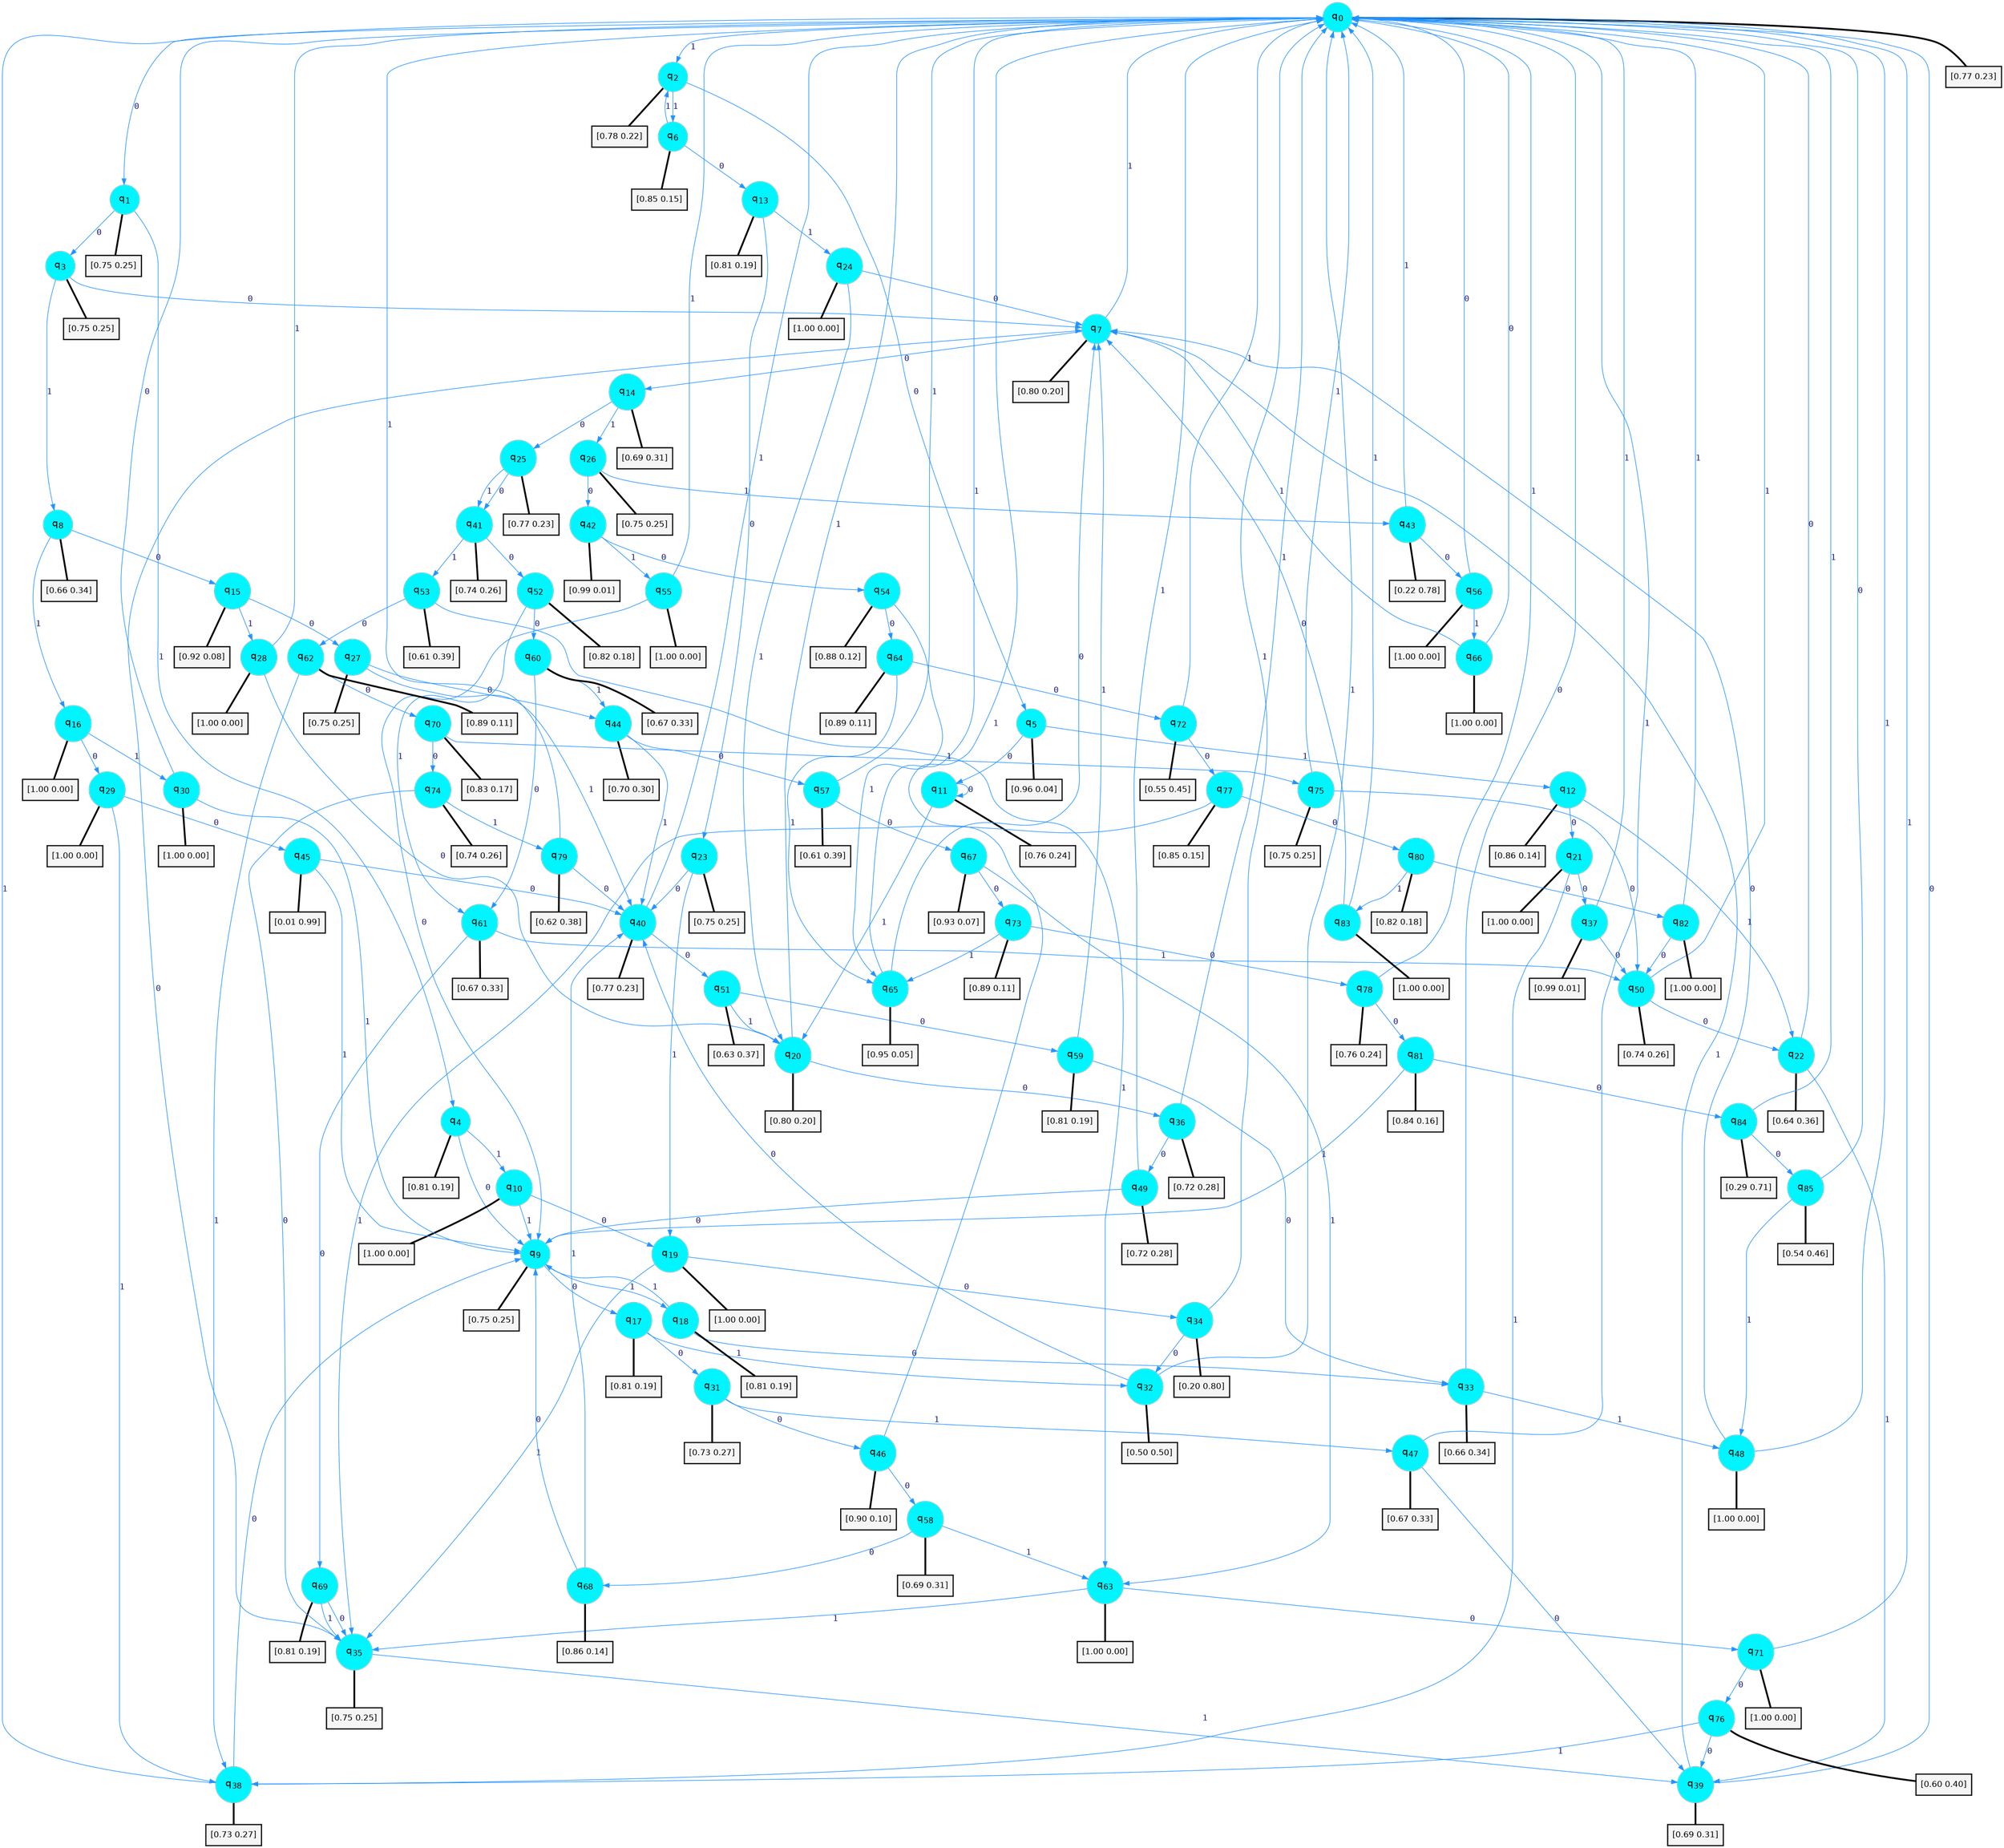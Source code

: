 digraph G {
graph [
bgcolor=transparent, dpi=300, rankdir=TD, size="40,25"];
node [
color=gray, fillcolor=turquoise1, fontcolor=black, fontname=Helvetica, fontsize=16, fontweight=bold, shape=circle, style=filled];
edge [
arrowsize=1, color=dodgerblue1, fontcolor=midnightblue, fontname=courier, fontweight=bold, penwidth=1, style=solid, weight=20];
0[label=<q<SUB>0</SUB>>];
1[label=<q<SUB>1</SUB>>];
2[label=<q<SUB>2</SUB>>];
3[label=<q<SUB>3</SUB>>];
4[label=<q<SUB>4</SUB>>];
5[label=<q<SUB>5</SUB>>];
6[label=<q<SUB>6</SUB>>];
7[label=<q<SUB>7</SUB>>];
8[label=<q<SUB>8</SUB>>];
9[label=<q<SUB>9</SUB>>];
10[label=<q<SUB>10</SUB>>];
11[label=<q<SUB>11</SUB>>];
12[label=<q<SUB>12</SUB>>];
13[label=<q<SUB>13</SUB>>];
14[label=<q<SUB>14</SUB>>];
15[label=<q<SUB>15</SUB>>];
16[label=<q<SUB>16</SUB>>];
17[label=<q<SUB>17</SUB>>];
18[label=<q<SUB>18</SUB>>];
19[label=<q<SUB>19</SUB>>];
20[label=<q<SUB>20</SUB>>];
21[label=<q<SUB>21</SUB>>];
22[label=<q<SUB>22</SUB>>];
23[label=<q<SUB>23</SUB>>];
24[label=<q<SUB>24</SUB>>];
25[label=<q<SUB>25</SUB>>];
26[label=<q<SUB>26</SUB>>];
27[label=<q<SUB>27</SUB>>];
28[label=<q<SUB>28</SUB>>];
29[label=<q<SUB>29</SUB>>];
30[label=<q<SUB>30</SUB>>];
31[label=<q<SUB>31</SUB>>];
32[label=<q<SUB>32</SUB>>];
33[label=<q<SUB>33</SUB>>];
34[label=<q<SUB>34</SUB>>];
35[label=<q<SUB>35</SUB>>];
36[label=<q<SUB>36</SUB>>];
37[label=<q<SUB>37</SUB>>];
38[label=<q<SUB>38</SUB>>];
39[label=<q<SUB>39</SUB>>];
40[label=<q<SUB>40</SUB>>];
41[label=<q<SUB>41</SUB>>];
42[label=<q<SUB>42</SUB>>];
43[label=<q<SUB>43</SUB>>];
44[label=<q<SUB>44</SUB>>];
45[label=<q<SUB>45</SUB>>];
46[label=<q<SUB>46</SUB>>];
47[label=<q<SUB>47</SUB>>];
48[label=<q<SUB>48</SUB>>];
49[label=<q<SUB>49</SUB>>];
50[label=<q<SUB>50</SUB>>];
51[label=<q<SUB>51</SUB>>];
52[label=<q<SUB>52</SUB>>];
53[label=<q<SUB>53</SUB>>];
54[label=<q<SUB>54</SUB>>];
55[label=<q<SUB>55</SUB>>];
56[label=<q<SUB>56</SUB>>];
57[label=<q<SUB>57</SUB>>];
58[label=<q<SUB>58</SUB>>];
59[label=<q<SUB>59</SUB>>];
60[label=<q<SUB>60</SUB>>];
61[label=<q<SUB>61</SUB>>];
62[label=<q<SUB>62</SUB>>];
63[label=<q<SUB>63</SUB>>];
64[label=<q<SUB>64</SUB>>];
65[label=<q<SUB>65</SUB>>];
66[label=<q<SUB>66</SUB>>];
67[label=<q<SUB>67</SUB>>];
68[label=<q<SUB>68</SUB>>];
69[label=<q<SUB>69</SUB>>];
70[label=<q<SUB>70</SUB>>];
71[label=<q<SUB>71</SUB>>];
72[label=<q<SUB>72</SUB>>];
73[label=<q<SUB>73</SUB>>];
74[label=<q<SUB>74</SUB>>];
75[label=<q<SUB>75</SUB>>];
76[label=<q<SUB>76</SUB>>];
77[label=<q<SUB>77</SUB>>];
78[label=<q<SUB>78</SUB>>];
79[label=<q<SUB>79</SUB>>];
80[label=<q<SUB>80</SUB>>];
81[label=<q<SUB>81</SUB>>];
82[label=<q<SUB>82</SUB>>];
83[label=<q<SUB>83</SUB>>];
84[label=<q<SUB>84</SUB>>];
85[label=<q<SUB>85</SUB>>];
86[label="[0.77 0.23]", shape=box,fontcolor=black, fontname=Helvetica, fontsize=14, penwidth=2, fillcolor=whitesmoke,color=black];
87[label="[0.75 0.25]", shape=box,fontcolor=black, fontname=Helvetica, fontsize=14, penwidth=2, fillcolor=whitesmoke,color=black];
88[label="[0.78 0.22]", shape=box,fontcolor=black, fontname=Helvetica, fontsize=14, penwidth=2, fillcolor=whitesmoke,color=black];
89[label="[0.75 0.25]", shape=box,fontcolor=black, fontname=Helvetica, fontsize=14, penwidth=2, fillcolor=whitesmoke,color=black];
90[label="[0.81 0.19]", shape=box,fontcolor=black, fontname=Helvetica, fontsize=14, penwidth=2, fillcolor=whitesmoke,color=black];
91[label="[0.96 0.04]", shape=box,fontcolor=black, fontname=Helvetica, fontsize=14, penwidth=2, fillcolor=whitesmoke,color=black];
92[label="[0.85 0.15]", shape=box,fontcolor=black, fontname=Helvetica, fontsize=14, penwidth=2, fillcolor=whitesmoke,color=black];
93[label="[0.80 0.20]", shape=box,fontcolor=black, fontname=Helvetica, fontsize=14, penwidth=2, fillcolor=whitesmoke,color=black];
94[label="[0.66 0.34]", shape=box,fontcolor=black, fontname=Helvetica, fontsize=14, penwidth=2, fillcolor=whitesmoke,color=black];
95[label="[0.75 0.25]", shape=box,fontcolor=black, fontname=Helvetica, fontsize=14, penwidth=2, fillcolor=whitesmoke,color=black];
96[label="[1.00 0.00]", shape=box,fontcolor=black, fontname=Helvetica, fontsize=14, penwidth=2, fillcolor=whitesmoke,color=black];
97[label="[0.76 0.24]", shape=box,fontcolor=black, fontname=Helvetica, fontsize=14, penwidth=2, fillcolor=whitesmoke,color=black];
98[label="[0.86 0.14]", shape=box,fontcolor=black, fontname=Helvetica, fontsize=14, penwidth=2, fillcolor=whitesmoke,color=black];
99[label="[0.81 0.19]", shape=box,fontcolor=black, fontname=Helvetica, fontsize=14, penwidth=2, fillcolor=whitesmoke,color=black];
100[label="[0.69 0.31]", shape=box,fontcolor=black, fontname=Helvetica, fontsize=14, penwidth=2, fillcolor=whitesmoke,color=black];
101[label="[0.92 0.08]", shape=box,fontcolor=black, fontname=Helvetica, fontsize=14, penwidth=2, fillcolor=whitesmoke,color=black];
102[label="[1.00 0.00]", shape=box,fontcolor=black, fontname=Helvetica, fontsize=14, penwidth=2, fillcolor=whitesmoke,color=black];
103[label="[0.81 0.19]", shape=box,fontcolor=black, fontname=Helvetica, fontsize=14, penwidth=2, fillcolor=whitesmoke,color=black];
104[label="[0.81 0.19]", shape=box,fontcolor=black, fontname=Helvetica, fontsize=14, penwidth=2, fillcolor=whitesmoke,color=black];
105[label="[1.00 0.00]", shape=box,fontcolor=black, fontname=Helvetica, fontsize=14, penwidth=2, fillcolor=whitesmoke,color=black];
106[label="[0.80 0.20]", shape=box,fontcolor=black, fontname=Helvetica, fontsize=14, penwidth=2, fillcolor=whitesmoke,color=black];
107[label="[1.00 0.00]", shape=box,fontcolor=black, fontname=Helvetica, fontsize=14, penwidth=2, fillcolor=whitesmoke,color=black];
108[label="[0.64 0.36]", shape=box,fontcolor=black, fontname=Helvetica, fontsize=14, penwidth=2, fillcolor=whitesmoke,color=black];
109[label="[0.75 0.25]", shape=box,fontcolor=black, fontname=Helvetica, fontsize=14, penwidth=2, fillcolor=whitesmoke,color=black];
110[label="[1.00 0.00]", shape=box,fontcolor=black, fontname=Helvetica, fontsize=14, penwidth=2, fillcolor=whitesmoke,color=black];
111[label="[0.77 0.23]", shape=box,fontcolor=black, fontname=Helvetica, fontsize=14, penwidth=2, fillcolor=whitesmoke,color=black];
112[label="[0.75 0.25]", shape=box,fontcolor=black, fontname=Helvetica, fontsize=14, penwidth=2, fillcolor=whitesmoke,color=black];
113[label="[0.75 0.25]", shape=box,fontcolor=black, fontname=Helvetica, fontsize=14, penwidth=2, fillcolor=whitesmoke,color=black];
114[label="[1.00 0.00]", shape=box,fontcolor=black, fontname=Helvetica, fontsize=14, penwidth=2, fillcolor=whitesmoke,color=black];
115[label="[1.00 0.00]", shape=box,fontcolor=black, fontname=Helvetica, fontsize=14, penwidth=2, fillcolor=whitesmoke,color=black];
116[label="[1.00 0.00]", shape=box,fontcolor=black, fontname=Helvetica, fontsize=14, penwidth=2, fillcolor=whitesmoke,color=black];
117[label="[0.73 0.27]", shape=box,fontcolor=black, fontname=Helvetica, fontsize=14, penwidth=2, fillcolor=whitesmoke,color=black];
118[label="[0.50 0.50]", shape=box,fontcolor=black, fontname=Helvetica, fontsize=14, penwidth=2, fillcolor=whitesmoke,color=black];
119[label="[0.66 0.34]", shape=box,fontcolor=black, fontname=Helvetica, fontsize=14, penwidth=2, fillcolor=whitesmoke,color=black];
120[label="[0.20 0.80]", shape=box,fontcolor=black, fontname=Helvetica, fontsize=14, penwidth=2, fillcolor=whitesmoke,color=black];
121[label="[0.75 0.25]", shape=box,fontcolor=black, fontname=Helvetica, fontsize=14, penwidth=2, fillcolor=whitesmoke,color=black];
122[label="[0.72 0.28]", shape=box,fontcolor=black, fontname=Helvetica, fontsize=14, penwidth=2, fillcolor=whitesmoke,color=black];
123[label="[0.99 0.01]", shape=box,fontcolor=black, fontname=Helvetica, fontsize=14, penwidth=2, fillcolor=whitesmoke,color=black];
124[label="[0.73 0.27]", shape=box,fontcolor=black, fontname=Helvetica, fontsize=14, penwidth=2, fillcolor=whitesmoke,color=black];
125[label="[0.69 0.31]", shape=box,fontcolor=black, fontname=Helvetica, fontsize=14, penwidth=2, fillcolor=whitesmoke,color=black];
126[label="[0.77 0.23]", shape=box,fontcolor=black, fontname=Helvetica, fontsize=14, penwidth=2, fillcolor=whitesmoke,color=black];
127[label="[0.74 0.26]", shape=box,fontcolor=black, fontname=Helvetica, fontsize=14, penwidth=2, fillcolor=whitesmoke,color=black];
128[label="[0.99 0.01]", shape=box,fontcolor=black, fontname=Helvetica, fontsize=14, penwidth=2, fillcolor=whitesmoke,color=black];
129[label="[0.22 0.78]", shape=box,fontcolor=black, fontname=Helvetica, fontsize=14, penwidth=2, fillcolor=whitesmoke,color=black];
130[label="[0.70 0.30]", shape=box,fontcolor=black, fontname=Helvetica, fontsize=14, penwidth=2, fillcolor=whitesmoke,color=black];
131[label="[0.01 0.99]", shape=box,fontcolor=black, fontname=Helvetica, fontsize=14, penwidth=2, fillcolor=whitesmoke,color=black];
132[label="[0.90 0.10]", shape=box,fontcolor=black, fontname=Helvetica, fontsize=14, penwidth=2, fillcolor=whitesmoke,color=black];
133[label="[0.67 0.33]", shape=box,fontcolor=black, fontname=Helvetica, fontsize=14, penwidth=2, fillcolor=whitesmoke,color=black];
134[label="[1.00 0.00]", shape=box,fontcolor=black, fontname=Helvetica, fontsize=14, penwidth=2, fillcolor=whitesmoke,color=black];
135[label="[0.72 0.28]", shape=box,fontcolor=black, fontname=Helvetica, fontsize=14, penwidth=2, fillcolor=whitesmoke,color=black];
136[label="[0.74 0.26]", shape=box,fontcolor=black, fontname=Helvetica, fontsize=14, penwidth=2, fillcolor=whitesmoke,color=black];
137[label="[0.63 0.37]", shape=box,fontcolor=black, fontname=Helvetica, fontsize=14, penwidth=2, fillcolor=whitesmoke,color=black];
138[label="[0.82 0.18]", shape=box,fontcolor=black, fontname=Helvetica, fontsize=14, penwidth=2, fillcolor=whitesmoke,color=black];
139[label="[0.61 0.39]", shape=box,fontcolor=black, fontname=Helvetica, fontsize=14, penwidth=2, fillcolor=whitesmoke,color=black];
140[label="[0.88 0.12]", shape=box,fontcolor=black, fontname=Helvetica, fontsize=14, penwidth=2, fillcolor=whitesmoke,color=black];
141[label="[1.00 0.00]", shape=box,fontcolor=black, fontname=Helvetica, fontsize=14, penwidth=2, fillcolor=whitesmoke,color=black];
142[label="[1.00 0.00]", shape=box,fontcolor=black, fontname=Helvetica, fontsize=14, penwidth=2, fillcolor=whitesmoke,color=black];
143[label="[0.61 0.39]", shape=box,fontcolor=black, fontname=Helvetica, fontsize=14, penwidth=2, fillcolor=whitesmoke,color=black];
144[label="[0.69 0.31]", shape=box,fontcolor=black, fontname=Helvetica, fontsize=14, penwidth=2, fillcolor=whitesmoke,color=black];
145[label="[0.81 0.19]", shape=box,fontcolor=black, fontname=Helvetica, fontsize=14, penwidth=2, fillcolor=whitesmoke,color=black];
146[label="[0.67 0.33]", shape=box,fontcolor=black, fontname=Helvetica, fontsize=14, penwidth=2, fillcolor=whitesmoke,color=black];
147[label="[0.67 0.33]", shape=box,fontcolor=black, fontname=Helvetica, fontsize=14, penwidth=2, fillcolor=whitesmoke,color=black];
148[label="[0.89 0.11]", shape=box,fontcolor=black, fontname=Helvetica, fontsize=14, penwidth=2, fillcolor=whitesmoke,color=black];
149[label="[1.00 0.00]", shape=box,fontcolor=black, fontname=Helvetica, fontsize=14, penwidth=2, fillcolor=whitesmoke,color=black];
150[label="[0.89 0.11]", shape=box,fontcolor=black, fontname=Helvetica, fontsize=14, penwidth=2, fillcolor=whitesmoke,color=black];
151[label="[0.95 0.05]", shape=box,fontcolor=black, fontname=Helvetica, fontsize=14, penwidth=2, fillcolor=whitesmoke,color=black];
152[label="[1.00 0.00]", shape=box,fontcolor=black, fontname=Helvetica, fontsize=14, penwidth=2, fillcolor=whitesmoke,color=black];
153[label="[0.93 0.07]", shape=box,fontcolor=black, fontname=Helvetica, fontsize=14, penwidth=2, fillcolor=whitesmoke,color=black];
154[label="[0.86 0.14]", shape=box,fontcolor=black, fontname=Helvetica, fontsize=14, penwidth=2, fillcolor=whitesmoke,color=black];
155[label="[0.81 0.19]", shape=box,fontcolor=black, fontname=Helvetica, fontsize=14, penwidth=2, fillcolor=whitesmoke,color=black];
156[label="[0.83 0.17]", shape=box,fontcolor=black, fontname=Helvetica, fontsize=14, penwidth=2, fillcolor=whitesmoke,color=black];
157[label="[1.00 0.00]", shape=box,fontcolor=black, fontname=Helvetica, fontsize=14, penwidth=2, fillcolor=whitesmoke,color=black];
158[label="[0.55 0.45]", shape=box,fontcolor=black, fontname=Helvetica, fontsize=14, penwidth=2, fillcolor=whitesmoke,color=black];
159[label="[0.89 0.11]", shape=box,fontcolor=black, fontname=Helvetica, fontsize=14, penwidth=2, fillcolor=whitesmoke,color=black];
160[label="[0.74 0.26]", shape=box,fontcolor=black, fontname=Helvetica, fontsize=14, penwidth=2, fillcolor=whitesmoke,color=black];
161[label="[0.75 0.25]", shape=box,fontcolor=black, fontname=Helvetica, fontsize=14, penwidth=2, fillcolor=whitesmoke,color=black];
162[label="[0.60 0.40]", shape=box,fontcolor=black, fontname=Helvetica, fontsize=14, penwidth=2, fillcolor=whitesmoke,color=black];
163[label="[0.85 0.15]", shape=box,fontcolor=black, fontname=Helvetica, fontsize=14, penwidth=2, fillcolor=whitesmoke,color=black];
164[label="[0.76 0.24]", shape=box,fontcolor=black, fontname=Helvetica, fontsize=14, penwidth=2, fillcolor=whitesmoke,color=black];
165[label="[0.62 0.38]", shape=box,fontcolor=black, fontname=Helvetica, fontsize=14, penwidth=2, fillcolor=whitesmoke,color=black];
166[label="[0.82 0.18]", shape=box,fontcolor=black, fontname=Helvetica, fontsize=14, penwidth=2, fillcolor=whitesmoke,color=black];
167[label="[0.84 0.16]", shape=box,fontcolor=black, fontname=Helvetica, fontsize=14, penwidth=2, fillcolor=whitesmoke,color=black];
168[label="[1.00 0.00]", shape=box,fontcolor=black, fontname=Helvetica, fontsize=14, penwidth=2, fillcolor=whitesmoke,color=black];
169[label="[1.00 0.00]", shape=box,fontcolor=black, fontname=Helvetica, fontsize=14, penwidth=2, fillcolor=whitesmoke,color=black];
170[label="[0.29 0.71]", shape=box,fontcolor=black, fontname=Helvetica, fontsize=14, penwidth=2, fillcolor=whitesmoke,color=black];
171[label="[0.54 0.46]", shape=box,fontcolor=black, fontname=Helvetica, fontsize=14, penwidth=2, fillcolor=whitesmoke,color=black];
0->1 [label=0];
0->2 [label=1];
0->86 [arrowhead=none, penwidth=3,color=black];
1->3 [label=0];
1->4 [label=1];
1->87 [arrowhead=none, penwidth=3,color=black];
2->5 [label=0];
2->6 [label=1];
2->88 [arrowhead=none, penwidth=3,color=black];
3->7 [label=0];
3->8 [label=1];
3->89 [arrowhead=none, penwidth=3,color=black];
4->9 [label=0];
4->10 [label=1];
4->90 [arrowhead=none, penwidth=3,color=black];
5->11 [label=0];
5->12 [label=1];
5->91 [arrowhead=none, penwidth=3,color=black];
6->13 [label=0];
6->2 [label=1];
6->92 [arrowhead=none, penwidth=3,color=black];
7->14 [label=0];
7->0 [label=1];
7->93 [arrowhead=none, penwidth=3,color=black];
8->15 [label=0];
8->16 [label=1];
8->94 [arrowhead=none, penwidth=3,color=black];
9->17 [label=0];
9->18 [label=1];
9->95 [arrowhead=none, penwidth=3,color=black];
10->19 [label=0];
10->9 [label=1];
10->96 [arrowhead=none, penwidth=3,color=black];
11->11 [label=0];
11->20 [label=1];
11->97 [arrowhead=none, penwidth=3,color=black];
12->21 [label=0];
12->22 [label=1];
12->98 [arrowhead=none, penwidth=3,color=black];
13->23 [label=0];
13->24 [label=1];
13->99 [arrowhead=none, penwidth=3,color=black];
14->25 [label=0];
14->26 [label=1];
14->100 [arrowhead=none, penwidth=3,color=black];
15->27 [label=0];
15->28 [label=1];
15->101 [arrowhead=none, penwidth=3,color=black];
16->29 [label=0];
16->30 [label=1];
16->102 [arrowhead=none, penwidth=3,color=black];
17->31 [label=0];
17->32 [label=1];
17->103 [arrowhead=none, penwidth=3,color=black];
18->33 [label=0];
18->9 [label=1];
18->104 [arrowhead=none, penwidth=3,color=black];
19->34 [label=0];
19->35 [label=1];
19->105 [arrowhead=none, penwidth=3,color=black];
20->36 [label=0];
20->0 [label=1];
20->106 [arrowhead=none, penwidth=3,color=black];
21->37 [label=0];
21->38 [label=1];
21->107 [arrowhead=none, penwidth=3,color=black];
22->0 [label=0];
22->39 [label=1];
22->108 [arrowhead=none, penwidth=3,color=black];
23->40 [label=0];
23->19 [label=1];
23->109 [arrowhead=none, penwidth=3,color=black];
24->7 [label=0];
24->20 [label=1];
24->110 [arrowhead=none, penwidth=3,color=black];
25->41 [label=0];
25->41 [label=1];
25->111 [arrowhead=none, penwidth=3,color=black];
26->42 [label=0];
26->43 [label=1];
26->112 [arrowhead=none, penwidth=3,color=black];
27->44 [label=0];
27->40 [label=1];
27->113 [arrowhead=none, penwidth=3,color=black];
28->20 [label=0];
28->0 [label=1];
28->114 [arrowhead=none, penwidth=3,color=black];
29->45 [label=0];
29->38 [label=1];
29->115 [arrowhead=none, penwidth=3,color=black];
30->0 [label=0];
30->9 [label=1];
30->116 [arrowhead=none, penwidth=3,color=black];
31->46 [label=0];
31->47 [label=1];
31->117 [arrowhead=none, penwidth=3,color=black];
32->40 [label=0];
32->0 [label=1];
32->118 [arrowhead=none, penwidth=3,color=black];
33->0 [label=0];
33->48 [label=1];
33->119 [arrowhead=none, penwidth=3,color=black];
34->32 [label=0];
34->0 [label=1];
34->120 [arrowhead=none, penwidth=3,color=black];
35->7 [label=0];
35->39 [label=1];
35->121 [arrowhead=none, penwidth=3,color=black];
36->49 [label=0];
36->0 [label=1];
36->122 [arrowhead=none, penwidth=3,color=black];
37->50 [label=0];
37->0 [label=1];
37->123 [arrowhead=none, penwidth=3,color=black];
38->9 [label=0];
38->0 [label=1];
38->124 [arrowhead=none, penwidth=3,color=black];
39->0 [label=0];
39->7 [label=1];
39->125 [arrowhead=none, penwidth=3,color=black];
40->51 [label=0];
40->0 [label=1];
40->126 [arrowhead=none, penwidth=3,color=black];
41->52 [label=0];
41->53 [label=1];
41->127 [arrowhead=none, penwidth=3,color=black];
42->54 [label=0];
42->55 [label=1];
42->128 [arrowhead=none, penwidth=3,color=black];
43->56 [label=0];
43->0 [label=1];
43->129 [arrowhead=none, penwidth=3,color=black];
44->57 [label=0];
44->40 [label=1];
44->130 [arrowhead=none, penwidth=3,color=black];
45->40 [label=0];
45->9 [label=1];
45->131 [arrowhead=none, penwidth=3,color=black];
46->58 [label=0];
46->0 [label=1];
46->132 [arrowhead=none, penwidth=3,color=black];
47->39 [label=0];
47->0 [label=1];
47->133 [arrowhead=none, penwidth=3,color=black];
48->7 [label=0];
48->0 [label=1];
48->134 [arrowhead=none, penwidth=3,color=black];
49->9 [label=0];
49->0 [label=1];
49->135 [arrowhead=none, penwidth=3,color=black];
50->22 [label=0];
50->0 [label=1];
50->136 [arrowhead=none, penwidth=3,color=black];
51->59 [label=0];
51->20 [label=1];
51->137 [arrowhead=none, penwidth=3,color=black];
52->60 [label=0];
52->61 [label=1];
52->138 [arrowhead=none, penwidth=3,color=black];
53->62 [label=0];
53->63 [label=1];
53->139 [arrowhead=none, penwidth=3,color=black];
54->64 [label=0];
54->65 [label=1];
54->140 [arrowhead=none, penwidth=3,color=black];
55->9 [label=0];
55->0 [label=1];
55->141 [arrowhead=none, penwidth=3,color=black];
56->0 [label=0];
56->66 [label=1];
56->142 [arrowhead=none, penwidth=3,color=black];
57->67 [label=0];
57->0 [label=1];
57->143 [arrowhead=none, penwidth=3,color=black];
58->68 [label=0];
58->63 [label=1];
58->144 [arrowhead=none, penwidth=3,color=black];
59->33 [label=0];
59->7 [label=1];
59->145 [arrowhead=none, penwidth=3,color=black];
60->61 [label=0];
60->44 [label=1];
60->146 [arrowhead=none, penwidth=3,color=black];
61->69 [label=0];
61->50 [label=1];
61->147 [arrowhead=none, penwidth=3,color=black];
62->70 [label=0];
62->38 [label=1];
62->148 [arrowhead=none, penwidth=3,color=black];
63->71 [label=0];
63->35 [label=1];
63->149 [arrowhead=none, penwidth=3,color=black];
64->72 [label=0];
64->65 [label=1];
64->150 [arrowhead=none, penwidth=3,color=black];
65->7 [label=0];
65->0 [label=1];
65->151 [arrowhead=none, penwidth=3,color=black];
66->0 [label=0];
66->7 [label=1];
66->152 [arrowhead=none, penwidth=3,color=black];
67->73 [label=0];
67->63 [label=1];
67->153 [arrowhead=none, penwidth=3,color=black];
68->9 [label=0];
68->40 [label=1];
68->154 [arrowhead=none, penwidth=3,color=black];
69->35 [label=0];
69->35 [label=1];
69->155 [arrowhead=none, penwidth=3,color=black];
70->74 [label=0];
70->75 [label=1];
70->156 [arrowhead=none, penwidth=3,color=black];
71->76 [label=0];
71->0 [label=1];
71->157 [arrowhead=none, penwidth=3,color=black];
72->77 [label=0];
72->0 [label=1];
72->158 [arrowhead=none, penwidth=3,color=black];
73->78 [label=0];
73->65 [label=1];
73->159 [arrowhead=none, penwidth=3,color=black];
74->35 [label=0];
74->79 [label=1];
74->160 [arrowhead=none, penwidth=3,color=black];
75->50 [label=0];
75->0 [label=1];
75->161 [arrowhead=none, penwidth=3,color=black];
76->39 [label=0];
76->38 [label=1];
76->162 [arrowhead=none, penwidth=3,color=black];
77->80 [label=0];
77->35 [label=1];
77->163 [arrowhead=none, penwidth=3,color=black];
78->81 [label=0];
78->0 [label=1];
78->164 [arrowhead=none, penwidth=3,color=black];
79->40 [label=0];
79->0 [label=1];
79->165 [arrowhead=none, penwidth=3,color=black];
80->82 [label=0];
80->83 [label=1];
80->166 [arrowhead=none, penwidth=3,color=black];
81->84 [label=0];
81->9 [label=1];
81->167 [arrowhead=none, penwidth=3,color=black];
82->50 [label=0];
82->0 [label=1];
82->168 [arrowhead=none, penwidth=3,color=black];
83->7 [label=0];
83->0 [label=1];
83->169 [arrowhead=none, penwidth=3,color=black];
84->85 [label=0];
84->0 [label=1];
84->170 [arrowhead=none, penwidth=3,color=black];
85->0 [label=0];
85->48 [label=1];
85->171 [arrowhead=none, penwidth=3,color=black];
}
